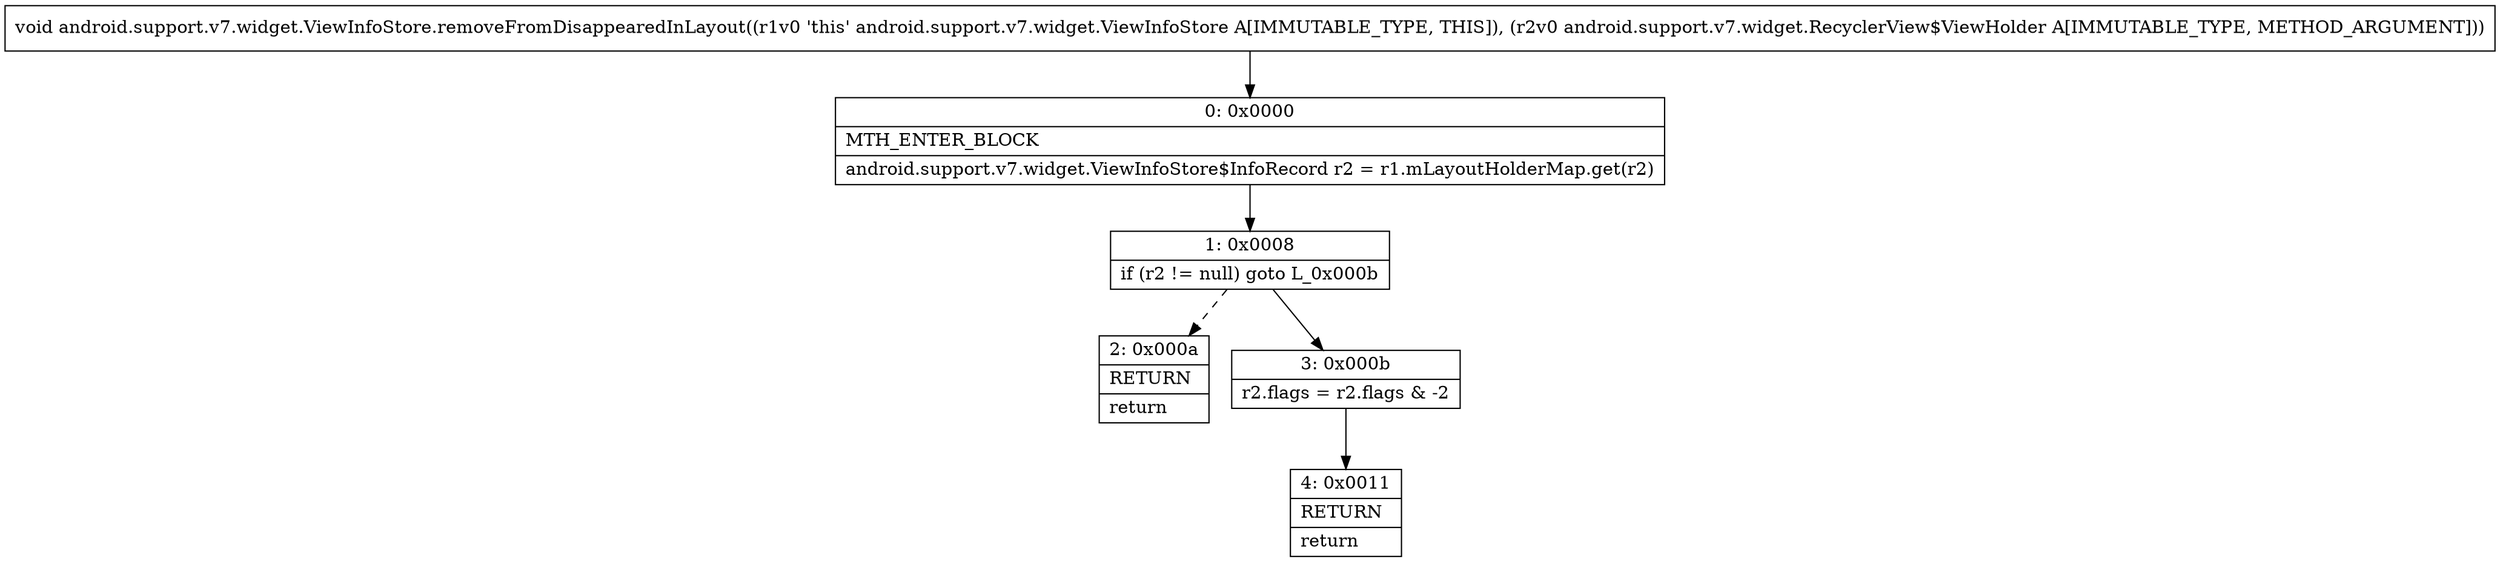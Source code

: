 digraph "CFG forandroid.support.v7.widget.ViewInfoStore.removeFromDisappearedInLayout(Landroid\/support\/v7\/widget\/RecyclerView$ViewHolder;)V" {
Node_0 [shape=record,label="{0\:\ 0x0000|MTH_ENTER_BLOCK\l|android.support.v7.widget.ViewInfoStore$InfoRecord r2 = r1.mLayoutHolderMap.get(r2)\l}"];
Node_1 [shape=record,label="{1\:\ 0x0008|if (r2 != null) goto L_0x000b\l}"];
Node_2 [shape=record,label="{2\:\ 0x000a|RETURN\l|return\l}"];
Node_3 [shape=record,label="{3\:\ 0x000b|r2.flags = r2.flags & \-2\l}"];
Node_4 [shape=record,label="{4\:\ 0x0011|RETURN\l|return\l}"];
MethodNode[shape=record,label="{void android.support.v7.widget.ViewInfoStore.removeFromDisappearedInLayout((r1v0 'this' android.support.v7.widget.ViewInfoStore A[IMMUTABLE_TYPE, THIS]), (r2v0 android.support.v7.widget.RecyclerView$ViewHolder A[IMMUTABLE_TYPE, METHOD_ARGUMENT])) }"];
MethodNode -> Node_0;
Node_0 -> Node_1;
Node_1 -> Node_2[style=dashed];
Node_1 -> Node_3;
Node_3 -> Node_4;
}

